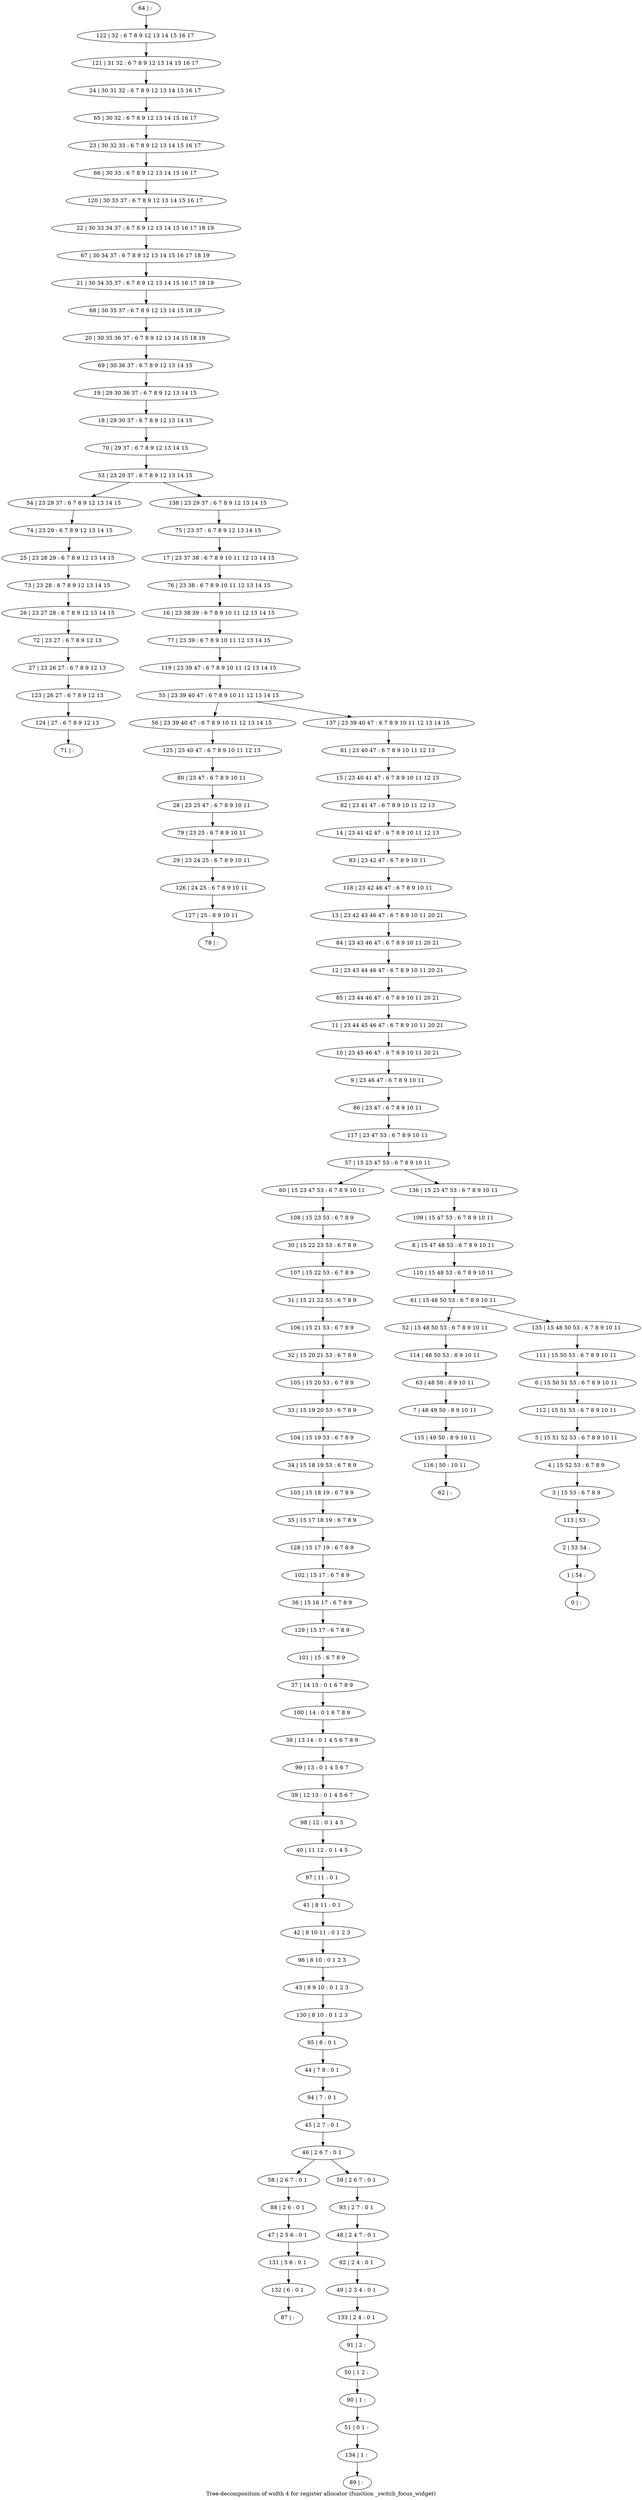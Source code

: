 digraph G {
graph [label="Tree-decomposition of width 4 for register allocator (function _switch_focus_widget)"]
0[label="0 | : "];
1[label="1 | 54 : "];
2[label="2 | 53 54 : "];
3[label="3 | 15 53 : 6 7 8 9 "];
4[label="4 | 15 52 53 : 6 7 8 9 "];
5[label="5 | 15 51 52 53 : 6 7 8 9 10 11 "];
6[label="6 | 15 50 51 53 : 6 7 8 9 10 11 "];
7[label="7 | 48 49 50 : 8 9 10 11 "];
8[label="8 | 15 47 48 53 : 6 7 8 9 10 11 "];
9[label="9 | 23 46 47 : 6 7 8 9 10 11 "];
10[label="10 | 23 45 46 47 : 6 7 8 9 10 11 20 21 "];
11[label="11 | 23 44 45 46 47 : 6 7 8 9 10 11 20 21 "];
12[label="12 | 23 43 44 46 47 : 6 7 8 9 10 11 20 21 "];
13[label="13 | 23 42 43 46 47 : 6 7 8 9 10 11 20 21 "];
14[label="14 | 23 41 42 47 : 6 7 8 9 10 11 12 13 "];
15[label="15 | 23 40 41 47 : 6 7 8 9 10 11 12 13 "];
16[label="16 | 23 38 39 : 6 7 8 9 10 11 12 13 14 15 "];
17[label="17 | 23 37 38 : 6 7 8 9 10 11 12 13 14 15 "];
18[label="18 | 29 30 37 : 6 7 8 9 12 13 14 15 "];
19[label="19 | 29 30 36 37 : 6 7 8 9 12 13 14 15 "];
20[label="20 | 30 35 36 37 : 6 7 8 9 12 13 14 15 18 19 "];
21[label="21 | 30 34 35 37 : 6 7 8 9 12 13 14 15 16 17 18 19 "];
22[label="22 | 30 33 34 37 : 6 7 8 9 12 13 14 15 16 17 18 19 "];
23[label="23 | 30 32 33 : 6 7 8 9 12 13 14 15 16 17 "];
24[label="24 | 30 31 32 : 6 7 8 9 12 13 14 15 16 17 "];
25[label="25 | 23 28 29 : 6 7 8 9 12 13 14 15 "];
26[label="26 | 23 27 28 : 6 7 8 9 12 13 14 15 "];
27[label="27 | 23 26 27 : 6 7 8 9 12 13 "];
28[label="28 | 23 25 47 : 6 7 8 9 10 11 "];
29[label="29 | 23 24 25 : 6 7 8 9 10 11 "];
30[label="30 | 15 22 23 53 : 6 7 8 9 "];
31[label="31 | 15 21 22 53 : 6 7 8 9 "];
32[label="32 | 15 20 21 53 : 6 7 8 9 "];
33[label="33 | 15 19 20 53 : 6 7 8 9 "];
34[label="34 | 15 18 19 53 : 6 7 8 9 "];
35[label="35 | 15 17 18 19 : 6 7 8 9 "];
36[label="36 | 15 16 17 : 6 7 8 9 "];
37[label="37 | 14 15 : 0 1 6 7 8 9 "];
38[label="38 | 13 14 : 0 1 4 5 6 7 8 9 "];
39[label="39 | 12 13 : 0 1 4 5 6 7 "];
40[label="40 | 11 12 : 0 1 4 5 "];
41[label="41 | 8 11 : 0 1 "];
42[label="42 | 8 10 11 : 0 1 2 3 "];
43[label="43 | 8 9 10 : 0 1 2 3 "];
44[label="44 | 7 8 : 0 1 "];
45[label="45 | 2 7 : 0 1 "];
46[label="46 | 2 6 7 : 0 1 "];
47[label="47 | 2 5 6 : 0 1 "];
48[label="48 | 2 4 7 : 0 1 "];
49[label="49 | 2 3 4 : 0 1 "];
50[label="50 | 1 2 : "];
51[label="51 | 0 1 : "];
52[label="52 | 15 48 50 53 : 6 7 8 9 10 11 "];
53[label="53 | 23 29 37 : 6 7 8 9 12 13 14 15 "];
54[label="54 | 23 29 37 : 6 7 8 9 12 13 14 15 "];
55[label="55 | 23 39 40 47 : 6 7 8 9 10 11 12 13 14 15 "];
56[label="56 | 23 39 40 47 : 6 7 8 9 10 11 12 13 14 15 "];
57[label="57 | 15 23 47 53 : 6 7 8 9 10 11 "];
58[label="58 | 2 6 7 : 0 1 "];
59[label="59 | 2 6 7 : 0 1 "];
60[label="60 | 15 23 47 53 : 6 7 8 9 10 11 "];
61[label="61 | 15 48 50 53 : 6 7 8 9 10 11 "];
62[label="62 | : "];
63[label="63 | 48 50 : 8 9 10 11 "];
64[label="64 | : "];
65[label="65 | 30 32 : 6 7 8 9 12 13 14 15 16 17 "];
66[label="66 | 30 33 : 6 7 8 9 12 13 14 15 16 17 "];
67[label="67 | 30 34 37 : 6 7 8 9 12 13 14 15 16 17 18 19 "];
68[label="68 | 30 35 37 : 6 7 8 9 12 13 14 15 18 19 "];
69[label="69 | 30 36 37 : 6 7 8 9 12 13 14 15 "];
70[label="70 | 29 37 : 6 7 8 9 12 13 14 15 "];
71[label="71 | : "];
72[label="72 | 23 27 : 6 7 8 9 12 13 "];
73[label="73 | 23 28 : 6 7 8 9 12 13 14 15 "];
74[label="74 | 23 29 : 6 7 8 9 12 13 14 15 "];
75[label="75 | 23 37 : 6 7 8 9 12 13 14 15 "];
76[label="76 | 23 38 : 6 7 8 9 10 11 12 13 14 15 "];
77[label="77 | 23 39 : 6 7 8 9 10 11 12 13 14 15 "];
78[label="78 | : "];
79[label="79 | 23 25 : 6 7 8 9 10 11 "];
80[label="80 | 23 47 : 6 7 8 9 10 11 "];
81[label="81 | 23 40 47 : 6 7 8 9 10 11 12 13 "];
82[label="82 | 23 41 47 : 6 7 8 9 10 11 12 13 "];
83[label="83 | 23 42 47 : 6 7 8 9 10 11 "];
84[label="84 | 23 43 46 47 : 6 7 8 9 10 11 20 21 "];
85[label="85 | 23 44 46 47 : 6 7 8 9 10 11 20 21 "];
86[label="86 | 23 47 : 6 7 8 9 10 11 "];
87[label="87 | : "];
88[label="88 | 2 6 : 0 1 "];
89[label="89 | : "];
90[label="90 | 1 : "];
91[label="91 | 2 : "];
92[label="92 | 2 4 : 0 1 "];
93[label="93 | 2 7 : 0 1 "];
94[label="94 | 7 : 0 1 "];
95[label="95 | 8 : 0 1 "];
96[label="96 | 8 10 : 0 1 2 3 "];
97[label="97 | 11 : 0 1 "];
98[label="98 | 12 : 0 1 4 5 "];
99[label="99 | 13 : 0 1 4 5 6 7 "];
100[label="100 | 14 : 0 1 6 7 8 9 "];
101[label="101 | 15 : 6 7 8 9 "];
102[label="102 | 15 17 : 6 7 8 9 "];
103[label="103 | 15 18 19 : 6 7 8 9 "];
104[label="104 | 15 19 53 : 6 7 8 9 "];
105[label="105 | 15 20 53 : 6 7 8 9 "];
106[label="106 | 15 21 53 : 6 7 8 9 "];
107[label="107 | 15 22 53 : 6 7 8 9 "];
108[label="108 | 15 23 53 : 6 7 8 9 "];
109[label="109 | 15 47 53 : 6 7 8 9 10 11 "];
110[label="110 | 15 48 53 : 6 7 8 9 10 11 "];
111[label="111 | 15 50 53 : 6 7 8 9 10 11 "];
112[label="112 | 15 51 53 : 6 7 8 9 10 11 "];
113[label="113 | 53 : "];
114[label="114 | 48 50 53 : 8 9 10 11 "];
115[label="115 | 49 50 : 8 9 10 11 "];
116[label="116 | 50 : 10 11 "];
117[label="117 | 23 47 53 : 6 7 8 9 10 11 "];
118[label="118 | 23 42 46 47 : 6 7 8 9 10 11 "];
119[label="119 | 23 39 47 : 6 7 8 9 10 11 12 13 14 15 "];
120[label="120 | 30 33 37 : 6 7 8 9 12 13 14 15 16 17 "];
121[label="121 | 31 32 : 6 7 8 9 12 13 14 15 16 17 "];
122[label="122 | 32 : 6 7 8 9 12 13 14 15 16 17 "];
123[label="123 | 26 27 : 6 7 8 9 12 13 "];
124[label="124 | 27 : 6 7 8 9 12 13 "];
125[label="125 | 23 40 47 : 6 7 8 9 10 11 12 13 "];
126[label="126 | 24 25 : 6 7 8 9 10 11 "];
127[label="127 | 25 : 8 9 10 11 "];
128[label="128 | 15 17 19 : 6 7 8 9 "];
129[label="129 | 15 17 : 6 7 8 9 "];
130[label="130 | 8 10 : 0 1 2 3 "];
131[label="131 | 5 6 : 0 1 "];
132[label="132 | 6 : 0 1 "];
133[label="133 | 2 4 : 0 1 "];
134[label="134 | 1 : "];
135[label="135 | 15 48 50 53 : 6 7 8 9 10 11 "];
136[label="136 | 15 23 47 53 : 6 7 8 9 10 11 "];
137[label="137 | 23 39 40 47 : 6 7 8 9 10 11 12 13 14 15 "];
138[label="138 | 23 29 37 : 6 7 8 9 12 13 14 15 "];
41->42 ;
45->46 ;
46->58 ;
46->59 ;
63->7 ;
72->27 ;
26->72 ;
73->26 ;
25->73 ;
74->25 ;
54->74 ;
79->29 ;
28->79 ;
80->28 ;
88->47 ;
58->88 ;
90->51 ;
50->90 ;
91->50 ;
92->49 ;
48->92 ;
93->48 ;
59->93 ;
94->45 ;
44->94 ;
95->44 ;
96->43 ;
42->96 ;
97->41 ;
40->97 ;
98->40 ;
39->98 ;
99->39 ;
38->99 ;
100->38 ;
37->100 ;
101->37 ;
102->36 ;
103->35 ;
34->103 ;
104->34 ;
33->104 ;
105->33 ;
32->105 ;
106->32 ;
31->106 ;
107->31 ;
30->107 ;
108->30 ;
60->108 ;
114->63 ;
52->114 ;
7->115 ;
116->62 ;
115->116 ;
27->123 ;
124->71 ;
123->124 ;
125->80 ;
56->125 ;
29->126 ;
127->78 ;
126->127 ;
128->102 ;
35->128 ;
129->101 ;
36->129 ;
130->95 ;
43->130 ;
47->131 ;
132->87 ;
131->132 ;
133->91 ;
49->133 ;
134->89 ;
51->134 ;
64->122 ;
122->121 ;
121->24 ;
24->65 ;
65->23 ;
23->66 ;
66->120 ;
120->22 ;
22->67 ;
67->21 ;
21->68 ;
68->20 ;
20->69 ;
69->19 ;
19->18 ;
18->70 ;
70->53 ;
75->17 ;
17->76 ;
76->16 ;
16->77 ;
77->119 ;
119->55 ;
81->15 ;
15->82 ;
82->14 ;
14->83 ;
83->118 ;
118->13 ;
13->84 ;
84->12 ;
12->85 ;
85->11 ;
11->10 ;
10->9 ;
9->86 ;
86->117 ;
117->57 ;
109->8 ;
8->110 ;
110->61 ;
111->6 ;
6->112 ;
112->5 ;
5->4 ;
4->3 ;
3->113 ;
113->2 ;
2->1 ;
1->0 ;
135->111 ;
136->109 ;
137->81 ;
138->75 ;
61->52 ;
61->135 ;
57->60 ;
57->136 ;
55->56 ;
55->137 ;
53->54 ;
53->138 ;
}

